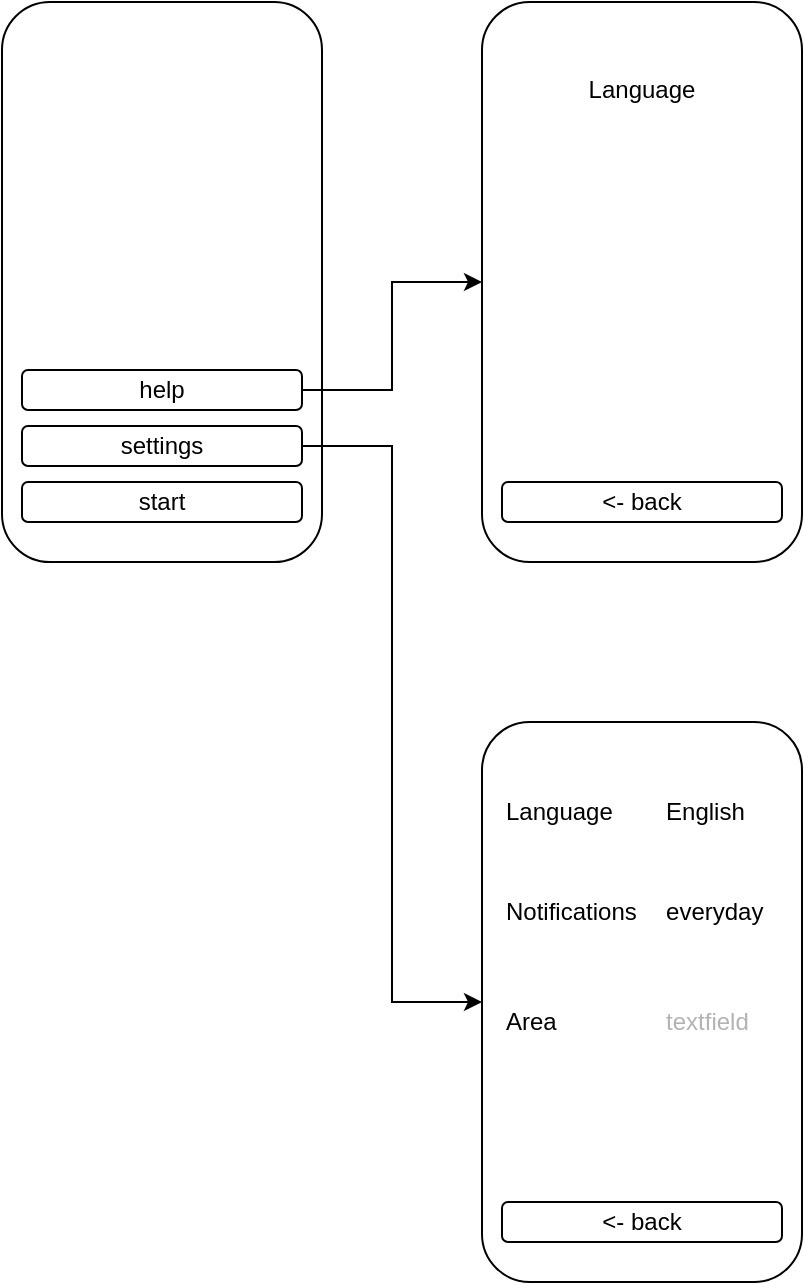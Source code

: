 <mxfile version="28.1.0">
  <diagram name="Page-1" id="xOy_-h1x2GB8F5Z-xOEQ">
    <mxGraphModel dx="1055" dy="742" grid="1" gridSize="10" guides="1" tooltips="1" connect="1" arrows="1" fold="1" page="1" pageScale="1" pageWidth="850" pageHeight="1100" math="0" shadow="0">
      <root>
        <mxCell id="0" />
        <mxCell id="1" parent="0" />
        <mxCell id="Y_6taaVKak_JviH0HHO7-1" value="" style="rounded=1;whiteSpace=wrap;html=1;" vertex="1" parent="1">
          <mxGeometry x="40" y="40" width="160" height="280" as="geometry" />
        </mxCell>
        <mxCell id="Y_6taaVKak_JviH0HHO7-17" style="edgeStyle=orthogonalEdgeStyle;rounded=0;orthogonalLoop=1;jettySize=auto;html=1;exitX=1;exitY=0.5;exitDx=0;exitDy=0;entryX=0;entryY=0.5;entryDx=0;entryDy=0;" edge="1" parent="1" source="Y_6taaVKak_JviH0HHO7-2" target="Y_6taaVKak_JviH0HHO7-13">
          <mxGeometry relative="1" as="geometry" />
        </mxCell>
        <mxCell id="Y_6taaVKak_JviH0HHO7-2" value="help" style="rounded=1;whiteSpace=wrap;html=1;" vertex="1" parent="1">
          <mxGeometry x="50" y="224" width="140" height="20" as="geometry" />
        </mxCell>
        <mxCell id="Y_6taaVKak_JviH0HHO7-12" style="edgeStyle=orthogonalEdgeStyle;rounded=0;orthogonalLoop=1;jettySize=auto;html=1;exitX=1;exitY=0.5;exitDx=0;exitDy=0;entryX=0;entryY=0.5;entryDx=0;entryDy=0;" edge="1" parent="1" source="Y_6taaVKak_JviH0HHO7-3" target="Y_6taaVKak_JviH0HHO7-6">
          <mxGeometry relative="1" as="geometry" />
        </mxCell>
        <mxCell id="Y_6taaVKak_JviH0HHO7-3" value="settings" style="rounded=1;whiteSpace=wrap;html=1;" vertex="1" parent="1">
          <mxGeometry x="50" y="252" width="140" height="20" as="geometry" />
        </mxCell>
        <mxCell id="Y_6taaVKak_JviH0HHO7-4" value="start" style="rounded=1;whiteSpace=wrap;html=1;" vertex="1" parent="1">
          <mxGeometry x="50" y="280" width="140" height="20" as="geometry" />
        </mxCell>
        <mxCell id="Y_6taaVKak_JviH0HHO7-6" value="" style="rounded=1;whiteSpace=wrap;html=1;" vertex="1" parent="1">
          <mxGeometry x="280" y="400" width="160" height="280" as="geometry" />
        </mxCell>
        <mxCell id="Y_6taaVKak_JviH0HHO7-9" value="&amp;lt;- back" style="rounded=1;whiteSpace=wrap;html=1;" vertex="1" parent="1">
          <mxGeometry x="290" y="640" width="140" height="20" as="geometry" />
        </mxCell>
        <mxCell id="Y_6taaVKak_JviH0HHO7-10" value="Language&lt;span style=&quot;white-space: pre;&quot;&gt;&#x9;&lt;/span&gt;&lt;span style=&quot;white-space: pre;&quot;&gt;English&lt;/span&gt;" style="text;html=1;align=left;verticalAlign=middle;whiteSpace=wrap;rounded=0;" vertex="1" parent="1">
          <mxGeometry x="290" y="430" width="140" height="30" as="geometry" />
        </mxCell>
        <mxCell id="Y_6taaVKak_JviH0HHO7-11" value="Notifications&lt;span style=&quot;white-space: pre;&quot;&gt;&#x9;everyday&lt;/span&gt;" style="text;html=1;align=left;verticalAlign=middle;whiteSpace=wrap;rounded=0;" vertex="1" parent="1">
          <mxGeometry x="290" y="480" width="140" height="30" as="geometry" />
        </mxCell>
        <mxCell id="Y_6taaVKak_JviH0HHO7-13" value="" style="rounded=1;whiteSpace=wrap;html=1;" vertex="1" parent="1">
          <mxGeometry x="280" y="40" width="160" height="280" as="geometry" />
        </mxCell>
        <mxCell id="Y_6taaVKak_JviH0HHO7-14" value="&amp;lt;- back" style="rounded=1;whiteSpace=wrap;html=1;" vertex="1" parent="1">
          <mxGeometry x="290" y="280" width="140" height="20" as="geometry" />
        </mxCell>
        <mxCell id="Y_6taaVKak_JviH0HHO7-15" value="Language" style="text;html=1;align=center;verticalAlign=top;whiteSpace=wrap;rounded=0;" vertex="1" parent="1">
          <mxGeometry x="290" y="70" width="140" height="160" as="geometry" />
        </mxCell>
        <mxCell id="Y_6taaVKak_JviH0HHO7-18" value="Area&lt;span style=&quot;white-space: pre;&quot;&gt;&#x9;&lt;span style=&quot;white-space: pre;&quot;&gt;&#x9;&lt;/span&gt;&lt;span style=&quot;color: rgb(179, 179, 179);&quot;&gt;textfield&lt;/span&gt;&lt;/span&gt;" style="text;html=1;align=left;verticalAlign=middle;whiteSpace=wrap;rounded=0;" vertex="1" parent="1">
          <mxGeometry x="290" y="535" width="140" height="30" as="geometry" />
        </mxCell>
      </root>
    </mxGraphModel>
  </diagram>
</mxfile>
